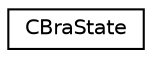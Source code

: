 digraph "Graphical Class Hierarchy"
{
 // LATEX_PDF_SIZE
  edge [fontname="Helvetica",fontsize="10",labelfontname="Helvetica",labelfontsize="10"];
  node [fontname="Helvetica",fontsize="10",shape=record];
  rankdir="LR";
  Node0 [label="CBraState",height=0.2,width=0.4,color="black", fillcolor="white", style="filled",URL="$struct_c_bra_state.html",tooltip=" "];
}
